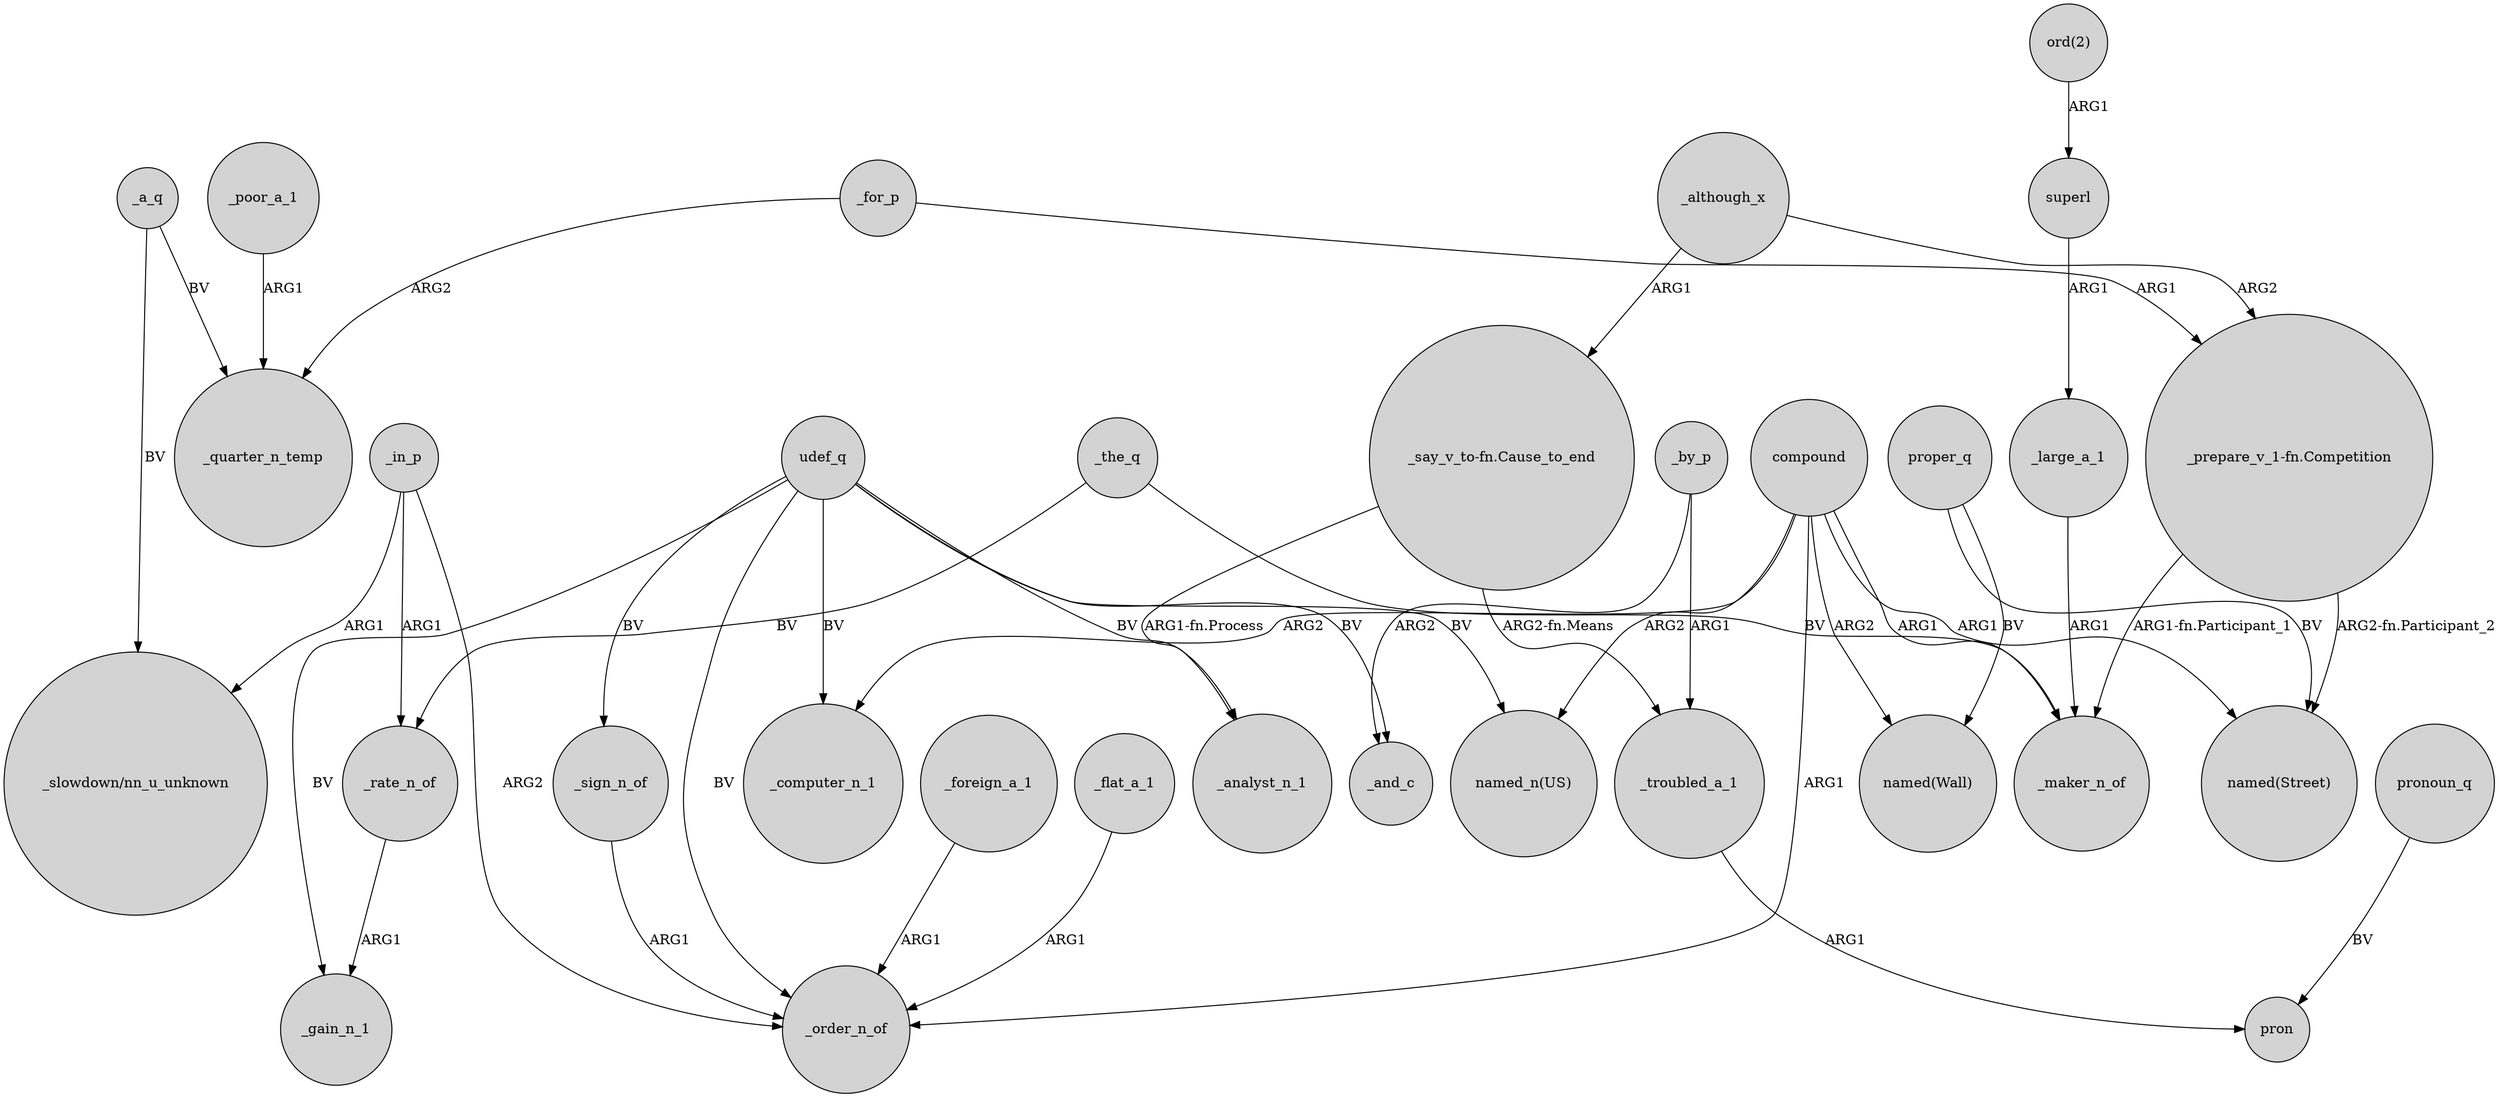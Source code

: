 digraph {
	node [shape=circle style=filled]
	_poor_a_1 -> _quarter_n_temp [label=ARG1]
	"_prepare_v_1-fn.Competition" -> _maker_n_of [label="ARG1-fn.Participant_1"]
	udef_q -> _sign_n_of [label=BV]
	compound -> _order_n_of [label=ARG1]
	"_say_v_to-fn.Cause_to_end" -> _troubled_a_1 [label="ARG2-fn.Means"]
	_foreign_a_1 -> _order_n_of [label=ARG1]
	udef_q -> _analyst_n_1 [label=BV]
	_in_p -> "_slowdown/nn_u_unknown" [label=ARG1]
	_rate_n_of -> _gain_n_1 [label=ARG1]
	udef_q -> _order_n_of [label=BV]
	compound -> _computer_n_1 [label=ARG2]
	_although_x -> "_prepare_v_1-fn.Competition" [label=ARG2]
	_large_a_1 -> _maker_n_of [label=ARG1]
	_flat_a_1 -> _order_n_of [label=ARG1]
	udef_q -> _and_c [label=BV]
	_a_q -> _quarter_n_temp [label=BV]
	_in_p -> _order_n_of [label=ARG2]
	_sign_n_of -> _order_n_of [label=ARG1]
	_the_q -> _rate_n_of [label=BV]
	_although_x -> "_say_v_to-fn.Cause_to_end" [label=ARG1]
	pronoun_q -> pron [label=BV]
	compound -> "named(Wall)" [label=ARG2]
	_by_p -> _troubled_a_1 [label=ARG1]
	_for_p -> _quarter_n_temp [label=ARG2]
	_in_p -> _rate_n_of [label=ARG1]
	compound -> "named(Street)" [label=ARG1]
	"ord(2)" -> superl [label=ARG1]
	udef_q -> _computer_n_1 [label=BV]
	"_prepare_v_1-fn.Competition" -> "named(Street)" [label="ARG2-fn.Participant_2"]
	proper_q -> "named(Wall)" [label=BV]
	compound -> _maker_n_of [label=ARG1]
	_troubled_a_1 -> pron [label=ARG1]
	_the_q -> _maker_n_of [label=BV]
	proper_q -> "named(Street)" [label=BV]
	_by_p -> _and_c [label=ARG2]
	_a_q -> "_slowdown/nn_u_unknown" [label=BV]
	compound -> "named_n(US)" [label=ARG2]
	superl -> _large_a_1 [label=ARG1]
	udef_q -> "named_n(US)" [label=BV]
	"_say_v_to-fn.Cause_to_end" -> _analyst_n_1 [label="ARG1-fn.Process"]
	_for_p -> "_prepare_v_1-fn.Competition" [label=ARG1]
	udef_q -> _gain_n_1 [label=BV]
}
